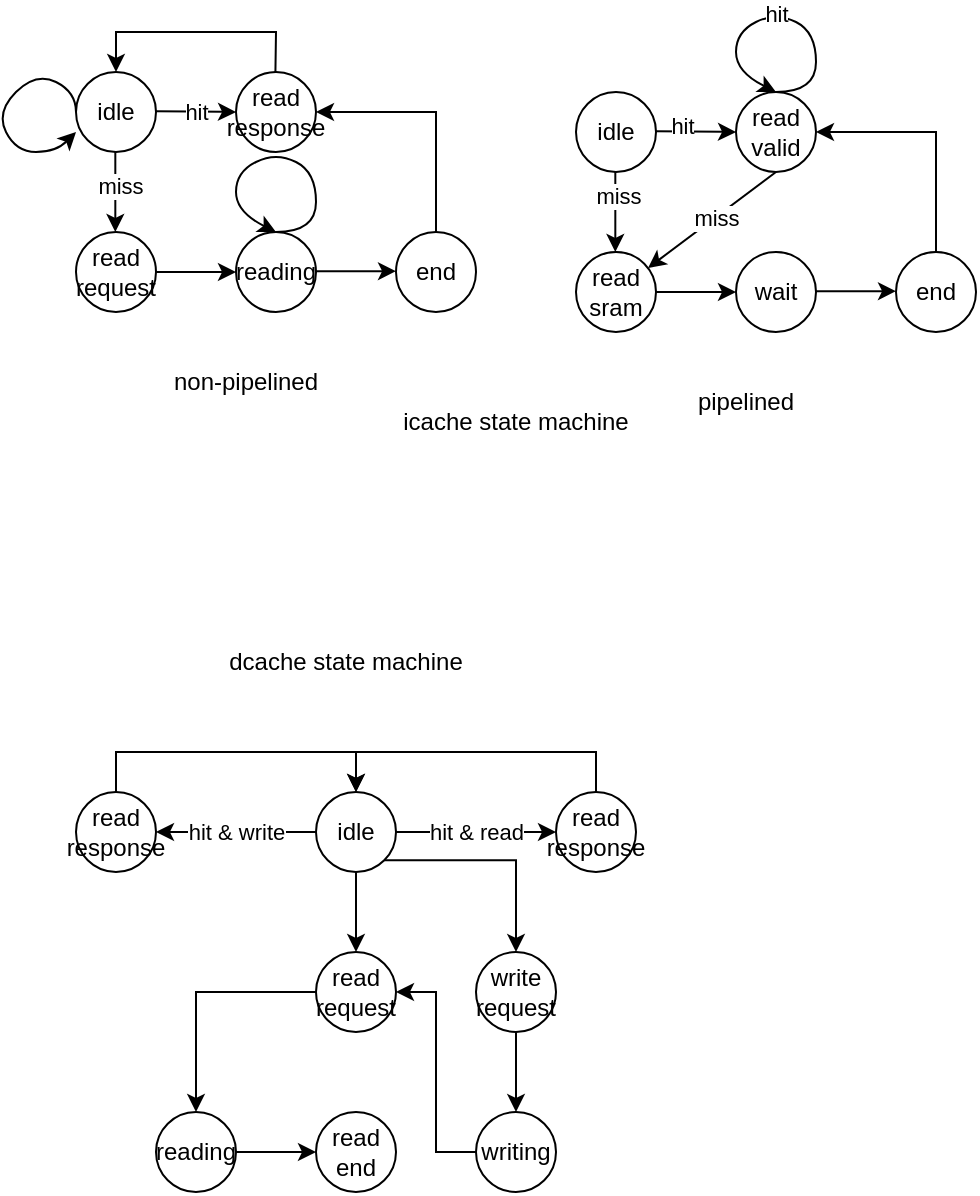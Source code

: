 <mxfile version="22.1.0" type="github">
  <diagram name="Page-1" id="6IvI2dqGOkwv_t9zODMt">
    <mxGraphModel dx="778" dy="376" grid="1" gridSize="10" guides="1" tooltips="0" connect="1" arrows="1" fold="1" page="1" pageScale="1" pageWidth="827" pageHeight="1169" math="0" shadow="0">
      <root>
        <mxCell id="0" />
        <mxCell id="1" parent="0" />
        <mxCell id="MyRoPme_2_f_XvVONNtD-1" value="idle" style="ellipse;whiteSpace=wrap;html=1;aspect=fixed;" parent="1" vertex="1">
          <mxGeometry x="120" y="160" width="40" height="40" as="geometry" />
        </mxCell>
        <mxCell id="MyRoPme_2_f_XvVONNtD-4" value="read response" style="ellipse;whiteSpace=wrap;html=1;aspect=fixed;" parent="1" vertex="1">
          <mxGeometry x="200" y="160" width="40" height="40" as="geometry" />
        </mxCell>
        <mxCell id="MyRoPme_2_f_XvVONNtD-5" value="read request" style="ellipse;whiteSpace=wrap;html=1;aspect=fixed;" parent="1" vertex="1">
          <mxGeometry x="120" y="240" width="40" height="40" as="geometry" />
        </mxCell>
        <mxCell id="MyRoPme_2_f_XvVONNtD-6" value="reading" style="ellipse;whiteSpace=wrap;html=1;aspect=fixed;" parent="1" vertex="1">
          <mxGeometry x="200" y="240" width="40" height="40" as="geometry" />
        </mxCell>
        <mxCell id="MyRoPme_2_f_XvVONNtD-7" value="end" style="ellipse;whiteSpace=wrap;html=1;aspect=fixed;" parent="1" vertex="1">
          <mxGeometry x="280" y="240" width="40" height="40" as="geometry" />
        </mxCell>
        <mxCell id="MyRoPme_2_f_XvVONNtD-8" value="" style="edgeStyle=none;orthogonalLoop=1;jettySize=auto;html=1;rounded=0;entryX=0;entryY=0.5;entryDx=0;entryDy=0;" parent="1" target="MyRoPme_2_f_XvVONNtD-4" edge="1">
          <mxGeometry width="80" relative="1" as="geometry">
            <mxPoint x="160" y="179.58" as="sourcePoint" />
            <mxPoint x="180" y="180" as="targetPoint" />
            <Array as="points" />
          </mxGeometry>
        </mxCell>
        <mxCell id="MyRoPme_2_f_XvVONNtD-33" value="hit" style="edgeLabel;html=1;align=center;verticalAlign=middle;resizable=0;points=[];" parent="MyRoPme_2_f_XvVONNtD-8" vertex="1" connectable="0">
          <mxGeometry x="0.228" relative="1" as="geometry">
            <mxPoint x="-5" as="offset" />
          </mxGeometry>
        </mxCell>
        <mxCell id="MyRoPme_2_f_XvVONNtD-15" value="" style="edgeStyle=none;orthogonalLoop=1;jettySize=auto;html=1;rounded=0;entryX=0.5;entryY=0;entryDx=0;entryDy=0;" parent="1" target="MyRoPme_2_f_XvVONNtD-1" edge="1">
          <mxGeometry width="80" relative="1" as="geometry">
            <mxPoint x="219.71" y="160" as="sourcePoint" />
            <mxPoint x="110" y="140" as="targetPoint" />
            <Array as="points">
              <mxPoint x="220" y="140" />
              <mxPoint x="140" y="140" />
            </Array>
          </mxGeometry>
        </mxCell>
        <mxCell id="MyRoPme_2_f_XvVONNtD-16" value="" style="endArrow=classic;html=1;rounded=0;" parent="1" edge="1">
          <mxGeometry width="50" height="50" relative="1" as="geometry">
            <mxPoint x="139.66" y="200" as="sourcePoint" />
            <mxPoint x="139.66" y="240" as="targetPoint" />
          </mxGeometry>
        </mxCell>
        <mxCell id="MyRoPme_2_f_XvVONNtD-34" value="miss" style="edgeLabel;html=1;align=center;verticalAlign=middle;resizable=0;points=[];" parent="MyRoPme_2_f_XvVONNtD-16" vertex="1" connectable="0">
          <mxGeometry x="-0.15" y="2" relative="1" as="geometry">
            <mxPoint as="offset" />
          </mxGeometry>
        </mxCell>
        <mxCell id="MyRoPme_2_f_XvVONNtD-17" value="" style="endArrow=classic;html=1;rounded=0;entryX=0;entryY=0.5;entryDx=0;entryDy=0;" parent="1" target="MyRoPme_2_f_XvVONNtD-6" edge="1">
          <mxGeometry width="50" height="50" relative="1" as="geometry">
            <mxPoint x="160" y="260" as="sourcePoint" />
            <mxPoint x="210.34" y="270" as="targetPoint" />
          </mxGeometry>
        </mxCell>
        <mxCell id="MyRoPme_2_f_XvVONNtD-18" value="" style="endArrow=classic;html=1;rounded=0;entryX=0;entryY=0.5;entryDx=0;entryDy=0;" parent="1" edge="1">
          <mxGeometry width="50" height="50" relative="1" as="geometry">
            <mxPoint x="240" y="259.58" as="sourcePoint" />
            <mxPoint x="280" y="259.58" as="targetPoint" />
          </mxGeometry>
        </mxCell>
        <mxCell id="MyRoPme_2_f_XvVONNtD-19" value="" style="endArrow=classic;html=1;rounded=0;exitX=0.5;exitY=0;exitDx=0;exitDy=0;entryX=1;entryY=0.5;entryDx=0;entryDy=0;" parent="1" source="MyRoPme_2_f_XvVONNtD-7" target="MyRoPme_2_f_XvVONNtD-4" edge="1">
          <mxGeometry width="50" height="50" relative="1" as="geometry">
            <mxPoint x="290" y="210" as="sourcePoint" />
            <mxPoint x="340" y="160" as="targetPoint" />
            <Array as="points">
              <mxPoint x="300" y="180" />
            </Array>
          </mxGeometry>
        </mxCell>
        <mxCell id="MyRoPme_2_f_XvVONNtD-20" value="non-pipelined" style="text;strokeColor=none;align=center;fillColor=none;html=1;verticalAlign=middle;whiteSpace=wrap;rounded=0;" parent="1" vertex="1">
          <mxGeometry x="150" y="300" width="110" height="30" as="geometry" />
        </mxCell>
        <mxCell id="MyRoPme_2_f_XvVONNtD-21" value="idle" style="ellipse;whiteSpace=wrap;html=1;aspect=fixed;" parent="1" vertex="1">
          <mxGeometry x="370" y="170" width="40" height="40" as="geometry" />
        </mxCell>
        <mxCell id="MyRoPme_2_f_XvVONNtD-22" value="read valid" style="ellipse;whiteSpace=wrap;html=1;aspect=fixed;" parent="1" vertex="1">
          <mxGeometry x="450" y="170" width="40" height="40" as="geometry" />
        </mxCell>
        <mxCell id="MyRoPme_2_f_XvVONNtD-23" value="read sram" style="ellipse;whiteSpace=wrap;html=1;aspect=fixed;" parent="1" vertex="1">
          <mxGeometry x="370" y="250" width="40" height="40" as="geometry" />
        </mxCell>
        <mxCell id="MyRoPme_2_f_XvVONNtD-24" value="wait" style="ellipse;whiteSpace=wrap;html=1;aspect=fixed;" parent="1" vertex="1">
          <mxGeometry x="450" y="250" width="40" height="40" as="geometry" />
        </mxCell>
        <mxCell id="MyRoPme_2_f_XvVONNtD-25" value="end" style="ellipse;whiteSpace=wrap;html=1;aspect=fixed;" parent="1" vertex="1">
          <mxGeometry x="530" y="250" width="40" height="40" as="geometry" />
        </mxCell>
        <mxCell id="MyRoPme_2_f_XvVONNtD-26" value="" style="edgeStyle=none;orthogonalLoop=1;jettySize=auto;html=1;rounded=0;entryX=0;entryY=0.5;entryDx=0;entryDy=0;" parent="1" target="MyRoPme_2_f_XvVONNtD-22" edge="1">
          <mxGeometry width="80" relative="1" as="geometry">
            <mxPoint x="410" y="189.58" as="sourcePoint" />
            <mxPoint x="430" y="190" as="targetPoint" />
            <Array as="points" />
          </mxGeometry>
        </mxCell>
        <mxCell id="MyRoPme_2_f_XvVONNtD-37" value="hit" style="edgeLabel;html=1;align=center;verticalAlign=middle;resizable=0;points=[];" parent="MyRoPme_2_f_XvVONNtD-26" vertex="1" connectable="0">
          <mxGeometry x="-0.35" y="3" relative="1" as="geometry">
            <mxPoint as="offset" />
          </mxGeometry>
        </mxCell>
        <mxCell id="MyRoPme_2_f_XvVONNtD-28" value="" style="endArrow=classic;html=1;rounded=0;" parent="1" edge="1">
          <mxGeometry width="50" height="50" relative="1" as="geometry">
            <mxPoint x="389.66" y="210" as="sourcePoint" />
            <mxPoint x="389.66" y="250" as="targetPoint" />
          </mxGeometry>
        </mxCell>
        <mxCell id="MyRoPme_2_f_XvVONNtD-38" value="miss" style="edgeLabel;html=1;align=center;verticalAlign=middle;resizable=0;points=[];" parent="MyRoPme_2_f_XvVONNtD-28" vertex="1" connectable="0">
          <mxGeometry x="-0.395" y="1" relative="1" as="geometry">
            <mxPoint as="offset" />
          </mxGeometry>
        </mxCell>
        <mxCell id="MyRoPme_2_f_XvVONNtD-29" value="" style="endArrow=classic;html=1;rounded=0;entryX=0;entryY=0.5;entryDx=0;entryDy=0;" parent="1" target="MyRoPme_2_f_XvVONNtD-24" edge="1">
          <mxGeometry width="50" height="50" relative="1" as="geometry">
            <mxPoint x="410" y="270" as="sourcePoint" />
            <mxPoint x="460.34" y="280" as="targetPoint" />
          </mxGeometry>
        </mxCell>
        <mxCell id="MyRoPme_2_f_XvVONNtD-30" value="" style="endArrow=classic;html=1;rounded=0;entryX=0;entryY=0.5;entryDx=0;entryDy=0;" parent="1" edge="1">
          <mxGeometry width="50" height="50" relative="1" as="geometry">
            <mxPoint x="490" y="269.58" as="sourcePoint" />
            <mxPoint x="530" y="269.58" as="targetPoint" />
          </mxGeometry>
        </mxCell>
        <mxCell id="MyRoPme_2_f_XvVONNtD-31" value="" style="endArrow=classic;html=1;rounded=0;exitX=0.5;exitY=0;exitDx=0;exitDy=0;entryX=1;entryY=0.5;entryDx=0;entryDy=0;" parent="1" source="MyRoPme_2_f_XvVONNtD-25" target="MyRoPme_2_f_XvVONNtD-22" edge="1">
          <mxGeometry width="50" height="50" relative="1" as="geometry">
            <mxPoint x="540" y="220" as="sourcePoint" />
            <mxPoint x="590" y="170" as="targetPoint" />
            <Array as="points">
              <mxPoint x="550" y="190" />
            </Array>
          </mxGeometry>
        </mxCell>
        <mxCell id="MyRoPme_2_f_XvVONNtD-32" value="pipelined" style="text;strokeColor=none;align=center;fillColor=none;html=1;verticalAlign=middle;whiteSpace=wrap;rounded=0;" parent="1" vertex="1">
          <mxGeometry x="400" y="310" width="110" height="30" as="geometry" />
        </mxCell>
        <mxCell id="MyRoPme_2_f_XvVONNtD-40" value="" style="endArrow=classic;html=1;rounded=0;exitX=0.5;exitY=1;exitDx=0;exitDy=0;" parent="1" source="MyRoPme_2_f_XvVONNtD-22" target="MyRoPme_2_f_XvVONNtD-23" edge="1">
          <mxGeometry width="50" height="50" relative="1" as="geometry">
            <mxPoint x="490" y="250" as="sourcePoint" />
            <mxPoint x="540" y="200" as="targetPoint" />
          </mxGeometry>
        </mxCell>
        <mxCell id="MyRoPme_2_f_XvVONNtD-41" value="miss" style="edgeLabel;html=1;align=center;verticalAlign=middle;resizable=0;points=[];" parent="MyRoPme_2_f_XvVONNtD-40" vertex="1" connectable="0">
          <mxGeometry x="-0.059" relative="1" as="geometry">
            <mxPoint as="offset" />
          </mxGeometry>
        </mxCell>
        <mxCell id="MyRoPme_2_f_XvVONNtD-44" value="" style="curved=1;endArrow=classic;html=1;rounded=0;exitX=0.5;exitY=0;exitDx=0;exitDy=0;" parent="1" source="MyRoPme_2_f_XvVONNtD-22" edge="1">
          <mxGeometry width="50" height="50" relative="1" as="geometry">
            <mxPoint x="490" y="150" as="sourcePoint" />
            <mxPoint x="470" y="170" as="targetPoint" />
            <Array as="points">
              <mxPoint x="490" y="170" />
              <mxPoint x="490" y="140" />
              <mxPoint x="470" y="130" />
              <mxPoint x="450" y="140" />
              <mxPoint x="450" y="160" />
            </Array>
          </mxGeometry>
        </mxCell>
        <mxCell id="MyRoPme_2_f_XvVONNtD-45" value="hit" style="edgeLabel;html=1;align=center;verticalAlign=middle;resizable=0;points=[];" parent="MyRoPme_2_f_XvVONNtD-44" vertex="1" connectable="0">
          <mxGeometry x="-0.025" y="-2" relative="1" as="geometry">
            <mxPoint x="-6" as="offset" />
          </mxGeometry>
        </mxCell>
        <mxCell id="UGOrZECpqcDOys5kGGSI-1" value="icache state machine" style="text;strokeColor=none;align=center;fillColor=none;html=1;verticalAlign=middle;whiteSpace=wrap;rounded=0;" parent="1" vertex="1">
          <mxGeometry x="280" y="320" width="120" height="30" as="geometry" />
        </mxCell>
        <mxCell id="UGOrZECpqcDOys5kGGSI-2" value="" style="curved=1;endArrow=classic;html=1;rounded=0;exitX=0;exitY=0.5;exitDx=0;exitDy=0;" parent="1" source="MyRoPme_2_f_XvVONNtD-1" edge="1">
          <mxGeometry width="50" height="50" relative="1" as="geometry">
            <mxPoint x="110" y="170" as="sourcePoint" />
            <mxPoint x="120" y="190" as="targetPoint" />
            <Array as="points">
              <mxPoint x="120" y="170" />
              <mxPoint x="100" y="160" />
              <mxPoint x="80" y="180" />
              <mxPoint x="90" y="200" />
              <mxPoint x="110" y="200" />
            </Array>
          </mxGeometry>
        </mxCell>
        <mxCell id="UGOrZECpqcDOys5kGGSI-4" value="" style="curved=1;endArrow=classic;html=1;rounded=0;exitX=0.5;exitY=0;exitDx=0;exitDy=0;" parent="1" edge="1">
          <mxGeometry width="50" height="50" relative="1" as="geometry">
            <mxPoint x="220" y="240" as="sourcePoint" />
            <mxPoint x="220" y="240" as="targetPoint" />
            <Array as="points">
              <mxPoint x="240" y="240" />
              <mxPoint x="240" y="210" />
              <mxPoint x="220" y="200" />
              <mxPoint x="200" y="210" />
              <mxPoint x="200" y="230" />
            </Array>
          </mxGeometry>
        </mxCell>
        <mxCell id="UGOrZECpqcDOys5kGGSI-6" value="dcache state machine" style="text;strokeColor=none;align=center;fillColor=none;html=1;verticalAlign=middle;whiteSpace=wrap;rounded=0;" parent="1" vertex="1">
          <mxGeometry x="120" y="440" width="270" height="30" as="geometry" />
        </mxCell>
        <mxCell id="-nldkKf92ze91jBVlkhs-7" style="edgeStyle=orthogonalEdgeStyle;rounded=0;orthogonalLoop=1;jettySize=auto;html=1;exitX=1;exitY=0.5;exitDx=0;exitDy=0;entryX=0;entryY=0.5;entryDx=0;entryDy=0;" edge="1" parent="1" source="-nldkKf92ze91jBVlkhs-1" target="-nldkKf92ze91jBVlkhs-3">
          <mxGeometry relative="1" as="geometry" />
        </mxCell>
        <mxCell id="-nldkKf92ze91jBVlkhs-11" value="hit &amp;amp; read" style="edgeLabel;html=1;align=center;verticalAlign=middle;resizable=0;points=[];" vertex="1" connectable="0" parent="-nldkKf92ze91jBVlkhs-7">
          <mxGeometry x="-0.335" y="2" relative="1" as="geometry">
            <mxPoint x="13" y="2" as="offset" />
          </mxGeometry>
        </mxCell>
        <mxCell id="-nldkKf92ze91jBVlkhs-8" style="edgeStyle=orthogonalEdgeStyle;rounded=0;orthogonalLoop=1;jettySize=auto;html=1;exitX=0;exitY=0.5;exitDx=0;exitDy=0;entryX=1;entryY=0.5;entryDx=0;entryDy=0;" edge="1" parent="1" source="-nldkKf92ze91jBVlkhs-1" target="-nldkKf92ze91jBVlkhs-4">
          <mxGeometry relative="1" as="geometry" />
        </mxCell>
        <mxCell id="-nldkKf92ze91jBVlkhs-12" value="hit &amp;amp; write" style="edgeLabel;html=1;align=center;verticalAlign=middle;resizable=0;points=[];" vertex="1" connectable="0" parent="-nldkKf92ze91jBVlkhs-8">
          <mxGeometry x="0.081" relative="1" as="geometry">
            <mxPoint x="3" as="offset" />
          </mxGeometry>
        </mxCell>
        <mxCell id="-nldkKf92ze91jBVlkhs-18" style="edgeStyle=orthogonalEdgeStyle;rounded=0;orthogonalLoop=1;jettySize=auto;html=1;exitX=0.5;exitY=1;exitDx=0;exitDy=0;entryX=0.5;entryY=0;entryDx=0;entryDy=0;" edge="1" parent="1" source="-nldkKf92ze91jBVlkhs-1" target="-nldkKf92ze91jBVlkhs-13">
          <mxGeometry relative="1" as="geometry" />
        </mxCell>
        <mxCell id="-nldkKf92ze91jBVlkhs-23" style="edgeStyle=orthogonalEdgeStyle;rounded=0;orthogonalLoop=1;jettySize=auto;html=1;exitX=1;exitY=1;exitDx=0;exitDy=0;entryX=0.5;entryY=0;entryDx=0;entryDy=0;" edge="1" parent="1" source="-nldkKf92ze91jBVlkhs-1" target="-nldkKf92ze91jBVlkhs-14">
          <mxGeometry relative="1" as="geometry" />
        </mxCell>
        <mxCell id="-nldkKf92ze91jBVlkhs-1" value="idle" style="ellipse;whiteSpace=wrap;html=1;aspect=fixed;" vertex="1" parent="1">
          <mxGeometry x="240" y="520" width="40" height="40" as="geometry" />
        </mxCell>
        <mxCell id="-nldkKf92ze91jBVlkhs-9" style="edgeStyle=orthogonalEdgeStyle;rounded=0;orthogonalLoop=1;jettySize=auto;html=1;exitX=0.5;exitY=0;exitDx=0;exitDy=0;entryX=0.5;entryY=0;entryDx=0;entryDy=0;" edge="1" parent="1" source="-nldkKf92ze91jBVlkhs-3" target="-nldkKf92ze91jBVlkhs-1">
          <mxGeometry relative="1" as="geometry" />
        </mxCell>
        <mxCell id="-nldkKf92ze91jBVlkhs-3" value="read&lt;br&gt;response" style="ellipse;whiteSpace=wrap;html=1;aspect=fixed;" vertex="1" parent="1">
          <mxGeometry x="360" y="520" width="40" height="40" as="geometry" />
        </mxCell>
        <mxCell id="-nldkKf92ze91jBVlkhs-10" style="edgeStyle=orthogonalEdgeStyle;rounded=0;orthogonalLoop=1;jettySize=auto;html=1;exitX=0.5;exitY=0;exitDx=0;exitDy=0;entryX=0.5;entryY=0;entryDx=0;entryDy=0;" edge="1" parent="1" source="-nldkKf92ze91jBVlkhs-4" target="-nldkKf92ze91jBVlkhs-1">
          <mxGeometry relative="1" as="geometry" />
        </mxCell>
        <mxCell id="-nldkKf92ze91jBVlkhs-4" value="read&lt;br&gt;response" style="ellipse;whiteSpace=wrap;html=1;aspect=fixed;" vertex="1" parent="1">
          <mxGeometry x="120" y="520" width="40" height="40" as="geometry" />
        </mxCell>
        <mxCell id="-nldkKf92ze91jBVlkhs-19" style="edgeStyle=orthogonalEdgeStyle;rounded=0;orthogonalLoop=1;jettySize=auto;html=1;exitX=0;exitY=0.5;exitDx=0;exitDy=0;entryX=0.5;entryY=0;entryDx=0;entryDy=0;" edge="1" parent="1" source="-nldkKf92ze91jBVlkhs-13" target="-nldkKf92ze91jBVlkhs-15">
          <mxGeometry relative="1" as="geometry" />
        </mxCell>
        <mxCell id="-nldkKf92ze91jBVlkhs-13" value="read&lt;br&gt;request" style="ellipse;whiteSpace=wrap;html=1;aspect=fixed;" vertex="1" parent="1">
          <mxGeometry x="240" y="600" width="40" height="40" as="geometry" />
        </mxCell>
        <mxCell id="-nldkKf92ze91jBVlkhs-25" style="edgeStyle=orthogonalEdgeStyle;rounded=0;orthogonalLoop=1;jettySize=auto;html=1;exitX=0.5;exitY=1;exitDx=0;exitDy=0;entryX=0.5;entryY=0;entryDx=0;entryDy=0;" edge="1" parent="1" source="-nldkKf92ze91jBVlkhs-14" target="-nldkKf92ze91jBVlkhs-16">
          <mxGeometry relative="1" as="geometry" />
        </mxCell>
        <mxCell id="-nldkKf92ze91jBVlkhs-14" value="write&lt;br&gt;request" style="ellipse;whiteSpace=wrap;html=1;aspect=fixed;" vertex="1" parent="1">
          <mxGeometry x="320" y="600" width="40" height="40" as="geometry" />
        </mxCell>
        <mxCell id="-nldkKf92ze91jBVlkhs-22" style="edgeStyle=orthogonalEdgeStyle;rounded=0;orthogonalLoop=1;jettySize=auto;html=1;exitX=1;exitY=0.5;exitDx=0;exitDy=0;entryX=0;entryY=0.5;entryDx=0;entryDy=0;" edge="1" parent="1" source="-nldkKf92ze91jBVlkhs-15" target="-nldkKf92ze91jBVlkhs-17">
          <mxGeometry relative="1" as="geometry" />
        </mxCell>
        <mxCell id="-nldkKf92ze91jBVlkhs-15" value="reading" style="ellipse;whiteSpace=wrap;html=1;aspect=fixed;" vertex="1" parent="1">
          <mxGeometry x="160" y="680" width="40" height="40" as="geometry" />
        </mxCell>
        <mxCell id="-nldkKf92ze91jBVlkhs-26" style="edgeStyle=orthogonalEdgeStyle;rounded=0;orthogonalLoop=1;jettySize=auto;html=1;exitX=0;exitY=0.5;exitDx=0;exitDy=0;entryX=1;entryY=0.5;entryDx=0;entryDy=0;" edge="1" parent="1" source="-nldkKf92ze91jBVlkhs-16" target="-nldkKf92ze91jBVlkhs-13">
          <mxGeometry relative="1" as="geometry" />
        </mxCell>
        <mxCell id="-nldkKf92ze91jBVlkhs-16" value="writing" style="ellipse;whiteSpace=wrap;html=1;aspect=fixed;" vertex="1" parent="1">
          <mxGeometry x="320" y="680" width="40" height="40" as="geometry" />
        </mxCell>
        <mxCell id="-nldkKf92ze91jBVlkhs-17" value="read&lt;br&gt;end" style="ellipse;whiteSpace=wrap;html=1;aspect=fixed;" vertex="1" parent="1">
          <mxGeometry x="240" y="680" width="40" height="40" as="geometry" />
        </mxCell>
      </root>
    </mxGraphModel>
  </diagram>
</mxfile>
